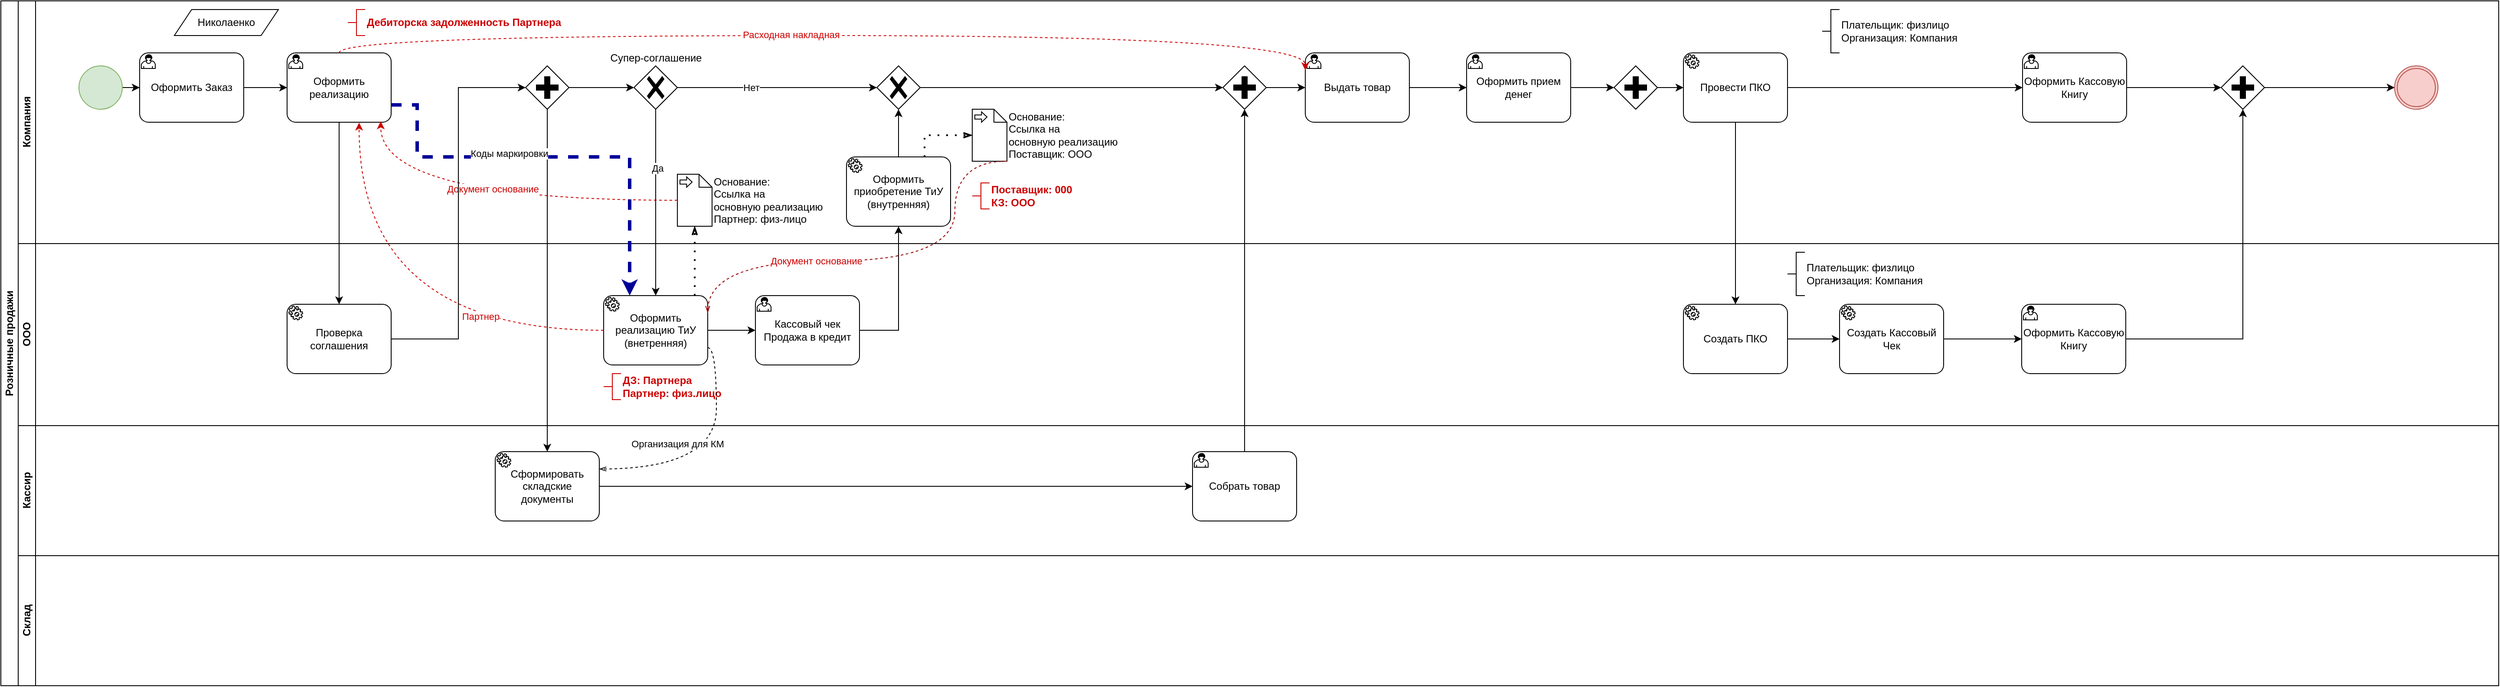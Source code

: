 <mxfile version="24.7.12">
  <diagram name="Страница — 1" id="4P8_rUu-G-m6z2NQTWGp">
    <mxGraphModel dx="1319" dy="554" grid="1" gridSize="10" guides="1" tooltips="1" connect="1" arrows="1" fold="1" page="1" pageScale="1" pageWidth="827" pageHeight="1169" math="0" shadow="0">
      <root>
        <mxCell id="0" />
        <mxCell id="1" parent="0" />
        <mxCell id="av1IkThcP_lg_gZK5dA2-1" value="Розничные продажи" style="swimlane;html=1;childLayout=stackLayout;resizeParent=1;resizeParentMax=0;horizontal=0;startSize=20;horizontalStack=0;whiteSpace=wrap;" vertex="1" parent="1">
          <mxGeometry x="30" y="130" width="2880" height="790" as="geometry" />
        </mxCell>
        <mxCell id="av1IkThcP_lg_gZK5dA2-2" value="Компания" style="swimlane;html=1;startSize=20;horizontal=0;" vertex="1" parent="av1IkThcP_lg_gZK5dA2-1">
          <mxGeometry x="20" width="2860" height="280" as="geometry" />
        </mxCell>
        <mxCell id="av1IkThcP_lg_gZK5dA2-3" style="edgeStyle=orthogonalEdgeStyle;rounded=0;orthogonalLoop=1;jettySize=auto;html=1;" edge="1" parent="av1IkThcP_lg_gZK5dA2-2" source="av1IkThcP_lg_gZK5dA2-4" target="av1IkThcP_lg_gZK5dA2-9">
          <mxGeometry relative="1" as="geometry" />
        </mxCell>
        <mxCell id="av1IkThcP_lg_gZK5dA2-4" value="" style="points=[[0.145,0.145,0],[0.5,0,0],[0.855,0.145,0],[1,0.5,0],[0.855,0.855,0],[0.5,1,0],[0.145,0.855,0],[0,0.5,0]];shape=mxgraph.bpmn.event;html=1;verticalLabelPosition=bottom;labelBackgroundColor=#ffffff;verticalAlign=top;align=center;perimeter=ellipsePerimeter;outlineConnect=0;aspect=fixed;outline=standard;symbol=general;fillColor=#d5e8d4;strokeColor=#82b366;" vertex="1" parent="av1IkThcP_lg_gZK5dA2-2">
          <mxGeometry x="70" y="75" width="50" height="50" as="geometry" />
        </mxCell>
        <mxCell id="av1IkThcP_lg_gZK5dA2-5" style="edgeStyle=orthogonalEdgeStyle;rounded=0;orthogonalLoop=1;jettySize=auto;html=1;entryX=0;entryY=0.5;entryDx=0;entryDy=0;entryPerimeter=0;" edge="1" parent="av1IkThcP_lg_gZK5dA2-2" source="av1IkThcP_lg_gZK5dA2-7" target="av1IkThcP_lg_gZK5dA2-12">
          <mxGeometry relative="1" as="geometry">
            <mxPoint x="745" y="100" as="targetPoint" />
          </mxGeometry>
        </mxCell>
        <mxCell id="av1IkThcP_lg_gZK5dA2-6" value="&lt;div&gt;Нет&lt;/div&gt;" style="edgeLabel;html=1;align=center;verticalAlign=middle;resizable=0;points=[];" vertex="1" connectable="0" parent="av1IkThcP_lg_gZK5dA2-5">
          <mxGeometry x="-0.26" relative="1" as="geometry">
            <mxPoint as="offset" />
          </mxGeometry>
        </mxCell>
        <mxCell id="av1IkThcP_lg_gZK5dA2-7" value="Супер-соглашение" style="points=[[0.25,0.25,0],[0.5,0,0],[0.75,0.25,0],[1,0.5,0],[0.75,0.75,0],[0.5,1,0],[0.25,0.75,0],[0,0.5,0]];shape=mxgraph.bpmn.gateway2;html=1;verticalLabelPosition=top;labelBackgroundColor=#ffffff;verticalAlign=bottom;align=center;perimeter=rhombusPerimeter;outlineConnect=0;outline=none;symbol=none;gwType=exclusive;labelPosition=center;" vertex="1" parent="av1IkThcP_lg_gZK5dA2-2">
          <mxGeometry x="710" y="75" width="50" height="50" as="geometry" />
        </mxCell>
        <mxCell id="av1IkThcP_lg_gZK5dA2-8" value="" style="edgeStyle=orthogonalEdgeStyle;rounded=0;orthogonalLoop=1;jettySize=auto;html=1;" edge="1" parent="av1IkThcP_lg_gZK5dA2-2" source="av1IkThcP_lg_gZK5dA2-9" target="av1IkThcP_lg_gZK5dA2-11">
          <mxGeometry relative="1" as="geometry" />
        </mxCell>
        <mxCell id="av1IkThcP_lg_gZK5dA2-9" value="&lt;span style=&quot;background-color: rgb(255, 255, 255);&quot;&gt;Оформить Заказ&lt;/span&gt;" style="points=[[0.25,0,0],[0.5,0,0],[0.75,0,0],[1,0.25,0],[1,0.5,0],[1,0.75,0],[0.75,1,0],[0.5,1,0],[0.25,1,0],[0,0.75,0],[0,0.5,0],[0,0.25,0]];shape=mxgraph.bpmn.task;whiteSpace=wrap;rectStyle=rounded;size=10;html=1;container=1;expand=0;collapsible=0;taskMarker=user;" vertex="1" parent="av1IkThcP_lg_gZK5dA2-2">
          <mxGeometry x="140" y="60" width="120" height="80" as="geometry" />
        </mxCell>
        <mxCell id="av1IkThcP_lg_gZK5dA2-10" style="edgeStyle=orthogonalEdgeStyle;rounded=0;orthogonalLoop=1;jettySize=auto;html=1;" edge="1" parent="av1IkThcP_lg_gZK5dA2-2" source="av1IkThcP_lg_gZK5dA2-13" target="av1IkThcP_lg_gZK5dA2-7">
          <mxGeometry relative="1" as="geometry" />
        </mxCell>
        <mxCell id="av1IkThcP_lg_gZK5dA2-11" value="&lt;span style=&quot;background-color: rgb(255, 255, 255);&quot;&gt;Оформить реализацию&lt;/span&gt;" style="points=[[0.25,0,0],[0.5,0,0],[0.75,0,0],[1,0.25,0],[1,0.5,0],[1,0.75,0],[0.75,1,0],[0.5,1,0],[0.25,1,0],[0,0.75,0],[0,0.5,0],[0,0.25,0]];shape=mxgraph.bpmn.task;whiteSpace=wrap;rectStyle=rounded;size=10;html=1;container=1;expand=0;collapsible=0;taskMarker=user;" vertex="1" parent="av1IkThcP_lg_gZK5dA2-2">
          <mxGeometry x="310" y="60" width="120" height="80" as="geometry" />
        </mxCell>
        <mxCell id="av1IkThcP_lg_gZK5dA2-12" value="" style="points=[[0.25,0.25,0],[0.5,0,0],[0.75,0.25,0],[1,0.5,0],[0.75,0.75,0],[0.5,1,0],[0.25,0.75,0],[0,0.5,0]];shape=mxgraph.bpmn.gateway2;html=1;verticalLabelPosition=bottom;labelBackgroundColor=#ffffff;verticalAlign=top;align=center;perimeter=rhombusPerimeter;outlineConnect=0;outline=none;symbol=none;gwType=exclusive;" vertex="1" parent="av1IkThcP_lg_gZK5dA2-2">
          <mxGeometry x="990" y="75" width="50" height="50" as="geometry" />
        </mxCell>
        <mxCell id="av1IkThcP_lg_gZK5dA2-13" value="" style="points=[[0.25,0.25,0],[0.5,0,0],[0.75,0.25,0],[1,0.5,0],[0.75,0.75,0],[0.5,1,0],[0.25,0.75,0],[0,0.5,0]];shape=mxgraph.bpmn.gateway2;html=1;verticalLabelPosition=bottom;labelBackgroundColor=#ffffff;verticalAlign=top;align=center;perimeter=rhombusPerimeter;outlineConnect=0;outline=none;symbol=none;gwType=parallel;" vertex="1" parent="av1IkThcP_lg_gZK5dA2-2">
          <mxGeometry x="585" y="75" width="50" height="50" as="geometry" />
        </mxCell>
        <mxCell id="av1IkThcP_lg_gZK5dA2-14" value="" style="edgeStyle=orthogonalEdgeStyle;rounded=0;orthogonalLoop=1;jettySize=auto;html=1;entryX=0;entryY=0.5;entryDx=0;entryDy=0;entryPerimeter=0;" edge="1" parent="av1IkThcP_lg_gZK5dA2-2" source="av1IkThcP_lg_gZK5dA2-12" target="av1IkThcP_lg_gZK5dA2-15">
          <mxGeometry relative="1" as="geometry">
            <mxPoint x="1105" y="220" as="sourcePoint" />
            <mxPoint x="1130" y="100" as="targetPoint" />
          </mxGeometry>
        </mxCell>
        <mxCell id="av1IkThcP_lg_gZK5dA2-15" value="" style="points=[[0.25,0.25,0],[0.5,0,0],[0.75,0.25,0],[1,0.5,0],[0.75,0.75,0],[0.5,1,0],[0.25,0.75,0],[0,0.5,0]];shape=mxgraph.bpmn.gateway2;html=1;verticalLabelPosition=bottom;labelBackgroundColor=#ffffff;verticalAlign=top;align=center;perimeter=rhombusPerimeter;outlineConnect=0;outline=none;symbol=none;gwType=parallel;" vertex="1" parent="av1IkThcP_lg_gZK5dA2-2">
          <mxGeometry x="1389" y="75" width="50" height="50" as="geometry" />
        </mxCell>
        <mxCell id="av1IkThcP_lg_gZK5dA2-16" value="Выдать товар" style="points=[[0.25,0,0],[0.5,0,0],[0.75,0,0],[1,0.25,0],[1,0.5,0],[1,0.75,0],[0.75,1,0],[0.5,1,0],[0.25,1,0],[0,0.75,0],[0,0.5,0],[0,0.25,0]];shape=mxgraph.bpmn.task;whiteSpace=wrap;rectStyle=rounded;size=10;html=1;container=1;expand=0;collapsible=0;taskMarker=user;" vertex="1" parent="av1IkThcP_lg_gZK5dA2-2">
          <mxGeometry x="1484" y="60" width="120" height="80" as="geometry" />
        </mxCell>
        <mxCell id="av1IkThcP_lg_gZK5dA2-17" value="" style="points=[[0.145,0.145,0],[0.5,0,0],[0.855,0.145,0],[1,0.5,0],[0.855,0.855,0],[0.5,1,0],[0.145,0.855,0],[0,0.5,0]];shape=mxgraph.bpmn.event;html=1;verticalLabelPosition=bottom;labelBackgroundColor=#ffffff;verticalAlign=top;align=center;perimeter=ellipsePerimeter;outlineConnect=0;aspect=fixed;outline=throwing;symbol=general;fillColor=#f8cecc;strokeColor=#b85450;" vertex="1" parent="av1IkThcP_lg_gZK5dA2-2">
          <mxGeometry x="2740" y="75" width="50" height="50" as="geometry" />
        </mxCell>
        <mxCell id="av1IkThcP_lg_gZK5dA2-18" style="edgeStyle=orthogonalEdgeStyle;rounded=0;orthogonalLoop=1;jettySize=auto;html=1;entryX=0;entryY=0.5;entryDx=0;entryDy=0;entryPerimeter=0;" edge="1" parent="av1IkThcP_lg_gZK5dA2-2" source="av1IkThcP_lg_gZK5dA2-16" target="av1IkThcP_lg_gZK5dA2-32">
          <mxGeometry relative="1" as="geometry" />
        </mxCell>
        <mxCell id="av1IkThcP_lg_gZK5dA2-19" value="Николаенко" style="shape=parallelogram;perimeter=parallelogramPerimeter;whiteSpace=wrap;html=1;fixedSize=1;" vertex="1" parent="av1IkThcP_lg_gZK5dA2-2">
          <mxGeometry x="180" y="10" width="120" height="30" as="geometry" />
        </mxCell>
        <mxCell id="av1IkThcP_lg_gZK5dA2-20" value="Основание:&lt;div&gt;Ссылка на&amp;nbsp;&lt;/div&gt;&lt;div&gt;основную реализацию&amp;nbsp;&lt;/div&gt;&lt;div&gt;Партнер: физ-лицо&lt;/div&gt;" style="shape=mxgraph.bpmn.data;labelPosition=right;verticalLabelPosition=middle;align=left;verticalAlign=middle;size=15;html=1;bpmnTransferType=input;" vertex="1" parent="av1IkThcP_lg_gZK5dA2-2">
          <mxGeometry x="760" y="200" width="40" height="60" as="geometry" />
        </mxCell>
        <mxCell id="av1IkThcP_lg_gZK5dA2-21" value="Основание:&lt;div&gt;Ссылка на&amp;nbsp;&lt;/div&gt;&lt;div&gt;основную реализацию&amp;nbsp;&lt;/div&gt;&lt;div&gt;Поставщик: ООО&lt;/div&gt;" style="shape=mxgraph.bpmn.data;labelPosition=right;verticalLabelPosition=middle;align=left;verticalAlign=middle;size=15;html=1;bpmnTransferType=input;" vertex="1" parent="av1IkThcP_lg_gZK5dA2-2">
          <mxGeometry x="1100" y="125" width="40" height="60" as="geometry" />
        </mxCell>
        <mxCell id="av1IkThcP_lg_gZK5dA2-22" style="edgeStyle=orthogonalEdgeStyle;rounded=0;orthogonalLoop=1;jettySize=auto;html=1;entryX=0.9;entryY=0.988;entryDx=0;entryDy=0;entryPerimeter=0;fontColor=#FF0000;strokeColor=#CC0000;strokeWidth=1;curved=1;dashed=1;" edge="1" parent="av1IkThcP_lg_gZK5dA2-2" source="av1IkThcP_lg_gZK5dA2-20" target="av1IkThcP_lg_gZK5dA2-11">
          <mxGeometry relative="1" as="geometry" />
        </mxCell>
        <mxCell id="av1IkThcP_lg_gZK5dA2-65" value="&lt;font color=&quot;#cc0000&quot;&gt;Документ основание&lt;/font&gt;" style="edgeLabel;html=1;align=center;verticalAlign=middle;resizable=0;points=[];" vertex="1" connectable="0" parent="av1IkThcP_lg_gZK5dA2-22">
          <mxGeometry x="-0.017" y="-13" relative="1" as="geometry">
            <mxPoint as="offset" />
          </mxGeometry>
        </mxCell>
        <mxCell id="av1IkThcP_lg_gZK5dA2-58" value="&lt;font color=&quot;#cc0000&quot;&gt;&lt;b&gt;Дебиторска задолженность Партнера&lt;/b&gt;&lt;/font&gt;" style="html=1;shape=mxgraph.flowchart.annotation_2;align=left;labelPosition=right;strokeColor=#CC0000;" vertex="1" parent="av1IkThcP_lg_gZK5dA2-2">
          <mxGeometry x="380" y="10" width="20" height="30" as="geometry" />
        </mxCell>
        <mxCell id="av1IkThcP_lg_gZK5dA2-27" value="Оформить приобретение ТиУ (внутренняя)" style="points=[[0.25,0,0],[0.5,0,0],[0.75,0,0],[1,0.25,0],[1,0.5,0],[1,0.75,0],[0.75,1,0],[0.5,1,0],[0.25,1,0],[0,0.75,0],[0,0.5,0],[0,0.25,0]];shape=mxgraph.bpmn.task;whiteSpace=wrap;rectStyle=rounded;size=10;html=1;container=1;expand=0;collapsible=0;taskMarker=service;" vertex="1" parent="av1IkThcP_lg_gZK5dA2-2">
          <mxGeometry x="955" y="180" width="120" height="80" as="geometry" />
        </mxCell>
        <mxCell id="av1IkThcP_lg_gZK5dA2-35" style="edgeStyle=orthogonalEdgeStyle;rounded=0;orthogonalLoop=1;jettySize=auto;html=1;entryX=0.5;entryY=1;entryDx=0;entryDy=0;entryPerimeter=0;" edge="1" parent="av1IkThcP_lg_gZK5dA2-2" source="av1IkThcP_lg_gZK5dA2-27" target="av1IkThcP_lg_gZK5dA2-12">
          <mxGeometry relative="1" as="geometry" />
        </mxCell>
        <mxCell id="av1IkThcP_lg_gZK5dA2-51" value="" style="edgeStyle=elbowEdgeStyle;fontSize=12;html=1;endFill=0;startFill=0;endSize=6;startSize=6;dashed=1;dashPattern=1 4;endArrow=openThin;startArrow=none;rounded=0;exitX=0.75;exitY=0;exitDx=0;exitDy=0;exitPerimeter=0;entryX=0;entryY=0.5;entryDx=0;entryDy=0;entryPerimeter=0;strokeWidth=2;" edge="1" parent="av1IkThcP_lg_gZK5dA2-2" source="av1IkThcP_lg_gZK5dA2-27" target="av1IkThcP_lg_gZK5dA2-21">
          <mxGeometry width="160" relative="1" as="geometry">
            <mxPoint x="1080" y="320" as="sourcePoint" />
            <mxPoint x="1240" y="320" as="targetPoint" />
            <Array as="points">
              <mxPoint x="1045" y="160" />
            </Array>
          </mxGeometry>
        </mxCell>
        <mxCell id="av1IkThcP_lg_gZK5dA2-61" value="&lt;div&gt;&lt;font color=&quot;#cc0000&quot;&gt;&lt;b&gt;Поставщик: 000&lt;/b&gt;&lt;/font&gt;&lt;/div&gt;&lt;font color=&quot;#cc0000&quot;&gt;&lt;b&gt;КЗ: ООО&lt;/b&gt;&lt;/font&gt;" style="html=1;shape=mxgraph.flowchart.annotation_2;align=left;labelPosition=right;strokeColor=#CC0000;" vertex="1" parent="av1IkThcP_lg_gZK5dA2-2">
          <mxGeometry x="1100" y="210" width="20" height="30" as="geometry" />
        </mxCell>
        <mxCell id="av1IkThcP_lg_gZK5dA2-74" style="edgeStyle=orthogonalEdgeStyle;rounded=0;orthogonalLoop=1;jettySize=auto;html=1;" edge="1" parent="av1IkThcP_lg_gZK5dA2-2" source="av1IkThcP_lg_gZK5dA2-32" target="av1IkThcP_lg_gZK5dA2-73">
          <mxGeometry relative="1" as="geometry" />
        </mxCell>
        <mxCell id="av1IkThcP_lg_gZK5dA2-32" value="Оформить прием денег" style="points=[[0.25,0,0],[0.5,0,0],[0.75,0,0],[1,0.25,0],[1,0.5,0],[1,0.75,0],[0.75,1,0],[0.5,1,0],[0.25,1,0],[0,0.75,0],[0,0.5,0],[0,0.25,0]];shape=mxgraph.bpmn.task;whiteSpace=wrap;rectStyle=rounded;size=10;html=1;container=1;expand=0;collapsible=0;taskMarker=user;" vertex="1" parent="av1IkThcP_lg_gZK5dA2-2">
          <mxGeometry x="1670" y="60" width="120" height="80" as="geometry" />
        </mxCell>
        <mxCell id="av1IkThcP_lg_gZK5dA2-68" style="edgeStyle=orthogonalEdgeStyle;rounded=0;orthogonalLoop=1;jettySize=auto;html=1;entryX=0;entryY=0.5;entryDx=0;entryDy=0;entryPerimeter=0;" edge="1" parent="av1IkThcP_lg_gZK5dA2-2" source="av1IkThcP_lg_gZK5dA2-15" target="av1IkThcP_lg_gZK5dA2-16">
          <mxGeometry relative="1" as="geometry" />
        </mxCell>
        <mxCell id="av1IkThcP_lg_gZK5dA2-70" style="edgeStyle=orthogonalEdgeStyle;rounded=0;orthogonalLoop=1;jettySize=auto;html=1;entryX=0;entryY=0.25;entryDx=0;entryDy=0;entryPerimeter=0;curved=1;dashed=1;strokeColor=#CC0000;" edge="1" parent="av1IkThcP_lg_gZK5dA2-2" source="av1IkThcP_lg_gZK5dA2-11" target="av1IkThcP_lg_gZK5dA2-16">
          <mxGeometry relative="1" as="geometry">
            <Array as="points">
              <mxPoint x="370" y="40" />
              <mxPoint x="1484" y="40" />
            </Array>
          </mxGeometry>
        </mxCell>
        <mxCell id="av1IkThcP_lg_gZK5dA2-71" value="&lt;font color=&quot;#cc0000&quot;&gt;Расходная накладная&lt;/font&gt;" style="edgeLabel;html=1;align=center;verticalAlign=middle;resizable=0;points=[];" vertex="1" connectable="0" parent="av1IkThcP_lg_gZK5dA2-70">
          <mxGeometry x="-0.078" y="1" relative="1" as="geometry">
            <mxPoint as="offset" />
          </mxGeometry>
        </mxCell>
        <mxCell id="av1IkThcP_lg_gZK5dA2-78" style="edgeStyle=orthogonalEdgeStyle;rounded=0;orthogonalLoop=1;jettySize=auto;html=1;" edge="1" parent="av1IkThcP_lg_gZK5dA2-2" source="av1IkThcP_lg_gZK5dA2-73" target="av1IkThcP_lg_gZK5dA2-75">
          <mxGeometry relative="1" as="geometry" />
        </mxCell>
        <mxCell id="av1IkThcP_lg_gZK5dA2-73" value="" style="points=[[0.25,0.25,0],[0.5,0,0],[0.75,0.25,0],[1,0.5,0],[0.75,0.75,0],[0.5,1,0],[0.25,0.75,0],[0,0.5,0]];shape=mxgraph.bpmn.gateway2;html=1;verticalLabelPosition=bottom;labelBackgroundColor=#ffffff;verticalAlign=top;align=center;perimeter=rhombusPerimeter;outlineConnect=0;outline=none;symbol=none;gwType=parallel;" vertex="1" parent="av1IkThcP_lg_gZK5dA2-2">
          <mxGeometry x="1840" y="75" width="50" height="50" as="geometry" />
        </mxCell>
        <mxCell id="av1IkThcP_lg_gZK5dA2-75" value="Провести ПКО" style="points=[[0.25,0,0],[0.5,0,0],[0.75,0,0],[1,0.25,0],[1,0.5,0],[1,0.75,0],[0.75,1,0],[0.5,1,0],[0.25,1,0],[0,0.75,0],[0,0.5,0],[0,0.25,0]];shape=mxgraph.bpmn.task;whiteSpace=wrap;rectStyle=rounded;size=10;html=1;container=1;expand=0;collapsible=0;taskMarker=service;" vertex="1" parent="av1IkThcP_lg_gZK5dA2-2">
          <mxGeometry x="1920" y="60" width="120" height="80" as="geometry" />
        </mxCell>
        <mxCell id="av1IkThcP_lg_gZK5dA2-81" value="" style="points=[[0.25,0.25,0],[0.5,0,0],[0.75,0.25,0],[1,0.5,0],[0.75,0.75,0],[0.5,1,0],[0.25,0.75,0],[0,0.5,0]];shape=mxgraph.bpmn.gateway2;html=1;verticalLabelPosition=bottom;labelBackgroundColor=#ffffff;verticalAlign=top;align=center;perimeter=rhombusPerimeter;outlineConnect=0;outline=none;symbol=none;gwType=parallel;" vertex="1" parent="av1IkThcP_lg_gZK5dA2-2">
          <mxGeometry x="2540" y="75" width="50" height="50" as="geometry" />
        </mxCell>
        <mxCell id="av1IkThcP_lg_gZK5dA2-86" value="Оформить Кассовую Книгу" style="points=[[0.25,0,0],[0.5,0,0],[0.75,0,0],[1,0.25,0],[1,0.5,0],[1,0.75,0],[0.75,1,0],[0.5,1,0],[0.25,1,0],[0,0.75,0],[0,0.5,0],[0,0.25,0]];shape=mxgraph.bpmn.task;whiteSpace=wrap;rectStyle=rounded;size=10;html=1;container=1;expand=0;collapsible=0;taskMarker=user;" vertex="1" parent="av1IkThcP_lg_gZK5dA2-2">
          <mxGeometry x="2311" y="60" width="120" height="80" as="geometry" />
        </mxCell>
        <mxCell id="av1IkThcP_lg_gZK5dA2-87" style="edgeStyle=orthogonalEdgeStyle;rounded=0;orthogonalLoop=1;jettySize=auto;html=1;entryX=0;entryY=0.5;entryDx=0;entryDy=0;entryPerimeter=0;" edge="1" parent="av1IkThcP_lg_gZK5dA2-2" source="av1IkThcP_lg_gZK5dA2-75" target="av1IkThcP_lg_gZK5dA2-86">
          <mxGeometry relative="1" as="geometry" />
        </mxCell>
        <mxCell id="av1IkThcP_lg_gZK5dA2-88" style="edgeStyle=orthogonalEdgeStyle;rounded=0;orthogonalLoop=1;jettySize=auto;html=1;entryX=0;entryY=0.5;entryDx=0;entryDy=0;entryPerimeter=0;" edge="1" parent="av1IkThcP_lg_gZK5dA2-2" source="av1IkThcP_lg_gZK5dA2-86" target="av1IkThcP_lg_gZK5dA2-81">
          <mxGeometry relative="1" as="geometry" />
        </mxCell>
        <mxCell id="av1IkThcP_lg_gZK5dA2-89" style="edgeStyle=orthogonalEdgeStyle;rounded=0;orthogonalLoop=1;jettySize=auto;html=1;entryX=0;entryY=0.5;entryDx=0;entryDy=0;entryPerimeter=0;" edge="1" parent="av1IkThcP_lg_gZK5dA2-2" source="av1IkThcP_lg_gZK5dA2-81" target="av1IkThcP_lg_gZK5dA2-17">
          <mxGeometry relative="1" as="geometry" />
        </mxCell>
        <mxCell id="av1IkThcP_lg_gZK5dA2-90" value="Плательщик: физлицо&lt;div&gt;Организация: Компания&lt;/div&gt;" style="html=1;shape=mxgraph.flowchart.annotation_2;align=left;labelPosition=right;" vertex="1" parent="av1IkThcP_lg_gZK5dA2-2">
          <mxGeometry x="2080" y="10" width="20" height="50" as="geometry" />
        </mxCell>
        <mxCell id="av1IkThcP_lg_gZK5dA2-23" value="ООО" style="swimlane;html=1;startSize=20;horizontal=0;" vertex="1" parent="av1IkThcP_lg_gZK5dA2-1">
          <mxGeometry x="20" y="280" width="2860" height="210" as="geometry">
            <mxRectangle x="20" y="240" width="1020" height="30" as="alternateBounds" />
          </mxGeometry>
        </mxCell>
        <mxCell id="av1IkThcP_lg_gZK5dA2-25" value="Оформить реализацию ТиУ (внетренняя)" style="points=[[0.25,0,0],[0.5,0,0],[0.75,0,0],[1,0.25,0],[1,0.5,0],[1,0.75,0],[0.75,1,0],[0.5,1,0],[0.25,1,0],[0,0.75,0],[0,0.5,0],[0,0.25,0]];shape=mxgraph.bpmn.task;whiteSpace=wrap;rectStyle=rounded;size=10;html=1;container=1;expand=0;collapsible=0;taskMarker=service;" vertex="1" parent="av1IkThcP_lg_gZK5dA2-23">
          <mxGeometry x="675" y="60" width="120" height="80" as="geometry" />
        </mxCell>
        <mxCell id="av1IkThcP_lg_gZK5dA2-26" value="" style="edgeStyle=elbowEdgeStyle;fontSize=12;html=1;endFill=0;startFill=0;endSize=6;startSize=6;dashed=1;dashPattern=1 4;endArrow=openThin;startArrow=none;rounded=0;entryX=0.5;entryY=1;entryDx=0;entryDy=0;entryPerimeter=0;strokeWidth=2;" edge="1" parent="av1IkThcP_lg_gZK5dA2-25" target="av1IkThcP_lg_gZK5dA2-20">
          <mxGeometry width="160" relative="1" as="geometry">
            <mxPoint x="105" as="sourcePoint" />
            <mxPoint x="265" as="targetPoint" />
            <Array as="points" />
          </mxGeometry>
        </mxCell>
        <mxCell id="av1IkThcP_lg_gZK5dA2-28" value="Проверка соглашения" style="points=[[0.25,0,0],[0.5,0,0],[0.75,0,0],[1,0.25,0],[1,0.5,0],[1,0.75,0],[0.75,1,0],[0.5,1,0],[0.25,1,0],[0,0.75,0],[0,0.5,0],[0,0.25,0]];shape=mxgraph.bpmn.task;whiteSpace=wrap;rectStyle=rounded;size=10;html=1;container=1;expand=0;collapsible=0;taskMarker=service;" vertex="1" parent="av1IkThcP_lg_gZK5dA2-23">
          <mxGeometry x="310" y="70" width="120" height="80" as="geometry" />
        </mxCell>
        <mxCell id="av1IkThcP_lg_gZK5dA2-59" value="&lt;font color=&quot;#cc0000&quot;&gt;&lt;b&gt;ДЗ: Партнера&lt;/b&gt;&lt;/font&gt;&lt;div&gt;&lt;font color=&quot;#cc0000&quot;&gt;&lt;b&gt;Партнер: физ.лицо&lt;/b&gt;&lt;/font&gt;&lt;/div&gt;" style="html=1;shape=mxgraph.flowchart.annotation_2;align=left;labelPosition=right;strokeColor=#CC0000;" vertex="1" parent="av1IkThcP_lg_gZK5dA2-23">
          <mxGeometry x="675" y="150" width="20" height="30" as="geometry" />
        </mxCell>
        <mxCell id="av1IkThcP_lg_gZK5dA2-76" value="Создать ПКО" style="points=[[0.25,0,0],[0.5,0,0],[0.75,0,0],[1,0.25,0],[1,0.5,0],[1,0.75,0],[0.75,1,0],[0.5,1,0],[0.25,1,0],[0,0.75,0],[0,0.5,0],[0,0.25,0]];shape=mxgraph.bpmn.task;whiteSpace=wrap;rectStyle=rounded;size=10;html=1;container=1;expand=0;collapsible=0;taskMarker=service;" vertex="1" parent="av1IkThcP_lg_gZK5dA2-23">
          <mxGeometry x="1920" y="70" width="120" height="80" as="geometry" />
        </mxCell>
        <mxCell id="av1IkThcP_lg_gZK5dA2-77" value="Создать Кассовый Чек" style="points=[[0.25,0,0],[0.5,0,0],[0.75,0,0],[1,0.25,0],[1,0.5,0],[1,0.75,0],[0.75,1,0],[0.5,1,0],[0.25,1,0],[0,0.75,0],[0,0.5,0],[0,0.25,0]];shape=mxgraph.bpmn.task;whiteSpace=wrap;rectStyle=rounded;size=10;html=1;container=1;expand=0;collapsible=0;taskMarker=service;" vertex="1" parent="av1IkThcP_lg_gZK5dA2-23">
          <mxGeometry x="2100" y="70" width="120" height="80" as="geometry" />
        </mxCell>
        <mxCell id="av1IkThcP_lg_gZK5dA2-80" style="edgeStyle=orthogonalEdgeStyle;rounded=0;orthogonalLoop=1;jettySize=auto;html=1;entryX=0;entryY=0.5;entryDx=0;entryDy=0;entryPerimeter=0;" edge="1" parent="av1IkThcP_lg_gZK5dA2-23" source="av1IkThcP_lg_gZK5dA2-76" target="av1IkThcP_lg_gZK5dA2-77">
          <mxGeometry relative="1" as="geometry" />
        </mxCell>
        <mxCell id="av1IkThcP_lg_gZK5dA2-83" value="Оформить Кассовую Книгу" style="points=[[0.25,0,0],[0.5,0,0],[0.75,0,0],[1,0.25,0],[1,0.5,0],[1,0.75,0],[0.75,1,0],[0.5,1,0],[0.25,1,0],[0,0.75,0],[0,0.5,0],[0,0.25,0]];shape=mxgraph.bpmn.task;whiteSpace=wrap;rectStyle=rounded;size=10;html=1;container=1;expand=0;collapsible=0;taskMarker=user;" vertex="1" parent="av1IkThcP_lg_gZK5dA2-23">
          <mxGeometry x="2310" y="70" width="120" height="80" as="geometry" />
        </mxCell>
        <mxCell id="av1IkThcP_lg_gZK5dA2-84" style="edgeStyle=orthogonalEdgeStyle;rounded=0;orthogonalLoop=1;jettySize=auto;html=1;entryX=0;entryY=0.5;entryDx=0;entryDy=0;entryPerimeter=0;" edge="1" parent="av1IkThcP_lg_gZK5dA2-23" source="av1IkThcP_lg_gZK5dA2-77" target="av1IkThcP_lg_gZK5dA2-83">
          <mxGeometry relative="1" as="geometry" />
        </mxCell>
        <mxCell id="av1IkThcP_lg_gZK5dA2-91" value="Плательщик: физлицо&lt;div&gt;Организация: Компания&lt;/div&gt;" style="html=1;shape=mxgraph.flowchart.annotation_2;align=left;labelPosition=right;" vertex="1" parent="av1IkThcP_lg_gZK5dA2-23">
          <mxGeometry x="2040" y="10" width="20" height="50" as="geometry" />
        </mxCell>
        <mxCell id="av1IkThcP_lg_gZK5dA2-92" value="Кассовый чек&lt;div&gt;Продажа в кредит&lt;/div&gt;" style="points=[[0.25,0,0],[0.5,0,0],[0.75,0,0],[1,0.25,0],[1,0.5,0],[1,0.75,0],[0.75,1,0],[0.5,1,0],[0.25,1,0],[0,0.75,0],[0,0.5,0],[0,0.25,0]];shape=mxgraph.bpmn.task;whiteSpace=wrap;rectStyle=rounded;size=10;html=1;container=1;expand=0;collapsible=0;taskMarker=user;" vertex="1" parent="av1IkThcP_lg_gZK5dA2-23">
          <mxGeometry x="850" y="60" width="120" height="80" as="geometry" />
        </mxCell>
        <mxCell id="av1IkThcP_lg_gZK5dA2-93" style="edgeStyle=orthogonalEdgeStyle;rounded=0;orthogonalLoop=1;jettySize=auto;html=1;entryX=0;entryY=0.5;entryDx=0;entryDy=0;entryPerimeter=0;" edge="1" parent="av1IkThcP_lg_gZK5dA2-23" source="av1IkThcP_lg_gZK5dA2-25" target="av1IkThcP_lg_gZK5dA2-92">
          <mxGeometry relative="1" as="geometry" />
        </mxCell>
        <mxCell id="av1IkThcP_lg_gZK5dA2-31" value="Кассир" style="swimlane;html=1;startSize=20;horizontal=0;" vertex="1" parent="av1IkThcP_lg_gZK5dA2-1">
          <mxGeometry x="20" y="490" width="2860" height="150" as="geometry">
            <mxRectangle x="20" y="240" width="1020" height="30" as="alternateBounds" />
          </mxGeometry>
        </mxCell>
        <mxCell id="av1IkThcP_lg_gZK5dA2-38" value="Сформировать складские документы" style="points=[[0.25,0,0],[0.5,0,0],[0.75,0,0],[1,0.25,0],[1,0.5,0],[1,0.75,0],[0.75,1,0],[0.5,1,0],[0.25,1,0],[0,0.75,0],[0,0.5,0],[0,0.25,0]];shape=mxgraph.bpmn.task;whiteSpace=wrap;rectStyle=rounded;size=10;html=1;container=1;expand=0;collapsible=0;taskMarker=service;" vertex="1" parent="av1IkThcP_lg_gZK5dA2-31">
          <mxGeometry x="550" y="30" width="120" height="80" as="geometry" />
        </mxCell>
        <mxCell id="av1IkThcP_lg_gZK5dA2-39" value="Собрать товар" style="points=[[0.25,0,0],[0.5,0,0],[0.75,0,0],[1,0.25,0],[1,0.5,0],[1,0.75,0],[0.75,1,0],[0.5,1,0],[0.25,1,0],[0,0.75,0],[0,0.5,0],[0,0.25,0]];shape=mxgraph.bpmn.task;whiteSpace=wrap;rectStyle=rounded;size=10;html=1;container=1;expand=0;collapsible=0;taskMarker=user;" vertex="1" parent="av1IkThcP_lg_gZK5dA2-31">
          <mxGeometry x="1354" y="30" width="120" height="80" as="geometry" />
        </mxCell>
        <mxCell id="av1IkThcP_lg_gZK5dA2-40" style="edgeStyle=orthogonalEdgeStyle;rounded=0;orthogonalLoop=1;jettySize=auto;html=1;entryX=0;entryY=0.5;entryDx=0;entryDy=0;entryPerimeter=0;" edge="1" parent="av1IkThcP_lg_gZK5dA2-31" source="av1IkThcP_lg_gZK5dA2-38" target="av1IkThcP_lg_gZK5dA2-39">
          <mxGeometry relative="1" as="geometry" />
        </mxCell>
        <mxCell id="av1IkThcP_lg_gZK5dA2-33" style="edgeStyle=orthogonalEdgeStyle;rounded=0;orthogonalLoop=1;jettySize=auto;html=1;" edge="1" parent="av1IkThcP_lg_gZK5dA2-1" source="av1IkThcP_lg_gZK5dA2-7" target="av1IkThcP_lg_gZK5dA2-25">
          <mxGeometry relative="1" as="geometry" />
        </mxCell>
        <mxCell id="av1IkThcP_lg_gZK5dA2-34" value="Да" style="edgeLabel;html=1;align=center;verticalAlign=middle;resizable=0;points=[];" vertex="1" connectable="0" parent="av1IkThcP_lg_gZK5dA2-33">
          <mxGeometry x="-0.371" y="2" relative="1" as="geometry">
            <mxPoint as="offset" />
          </mxGeometry>
        </mxCell>
        <mxCell id="av1IkThcP_lg_gZK5dA2-36" style="edgeStyle=orthogonalEdgeStyle;rounded=0;orthogonalLoop=1;jettySize=auto;html=1;entryX=0.5;entryY=0;entryDx=0;entryDy=0;entryPerimeter=0;" edge="1" parent="av1IkThcP_lg_gZK5dA2-1" source="av1IkThcP_lg_gZK5dA2-13" target="av1IkThcP_lg_gZK5dA2-38">
          <mxGeometry relative="1" as="geometry" />
        </mxCell>
        <mxCell id="av1IkThcP_lg_gZK5dA2-37" value="Склад" style="swimlane;html=1;startSize=20;horizontal=0;" vertex="1" parent="av1IkThcP_lg_gZK5dA2-1">
          <mxGeometry x="20" y="640" width="2860" height="150" as="geometry">
            <mxRectangle x="20" y="240" width="1020" height="30" as="alternateBounds" />
          </mxGeometry>
        </mxCell>
        <mxCell id="av1IkThcP_lg_gZK5dA2-41" style="edgeStyle=orthogonalEdgeStyle;rounded=0;orthogonalLoop=1;jettySize=auto;html=1;" edge="1" parent="av1IkThcP_lg_gZK5dA2-1" source="av1IkThcP_lg_gZK5dA2-39" target="av1IkThcP_lg_gZK5dA2-15">
          <mxGeometry relative="1" as="geometry" />
        </mxCell>
        <mxCell id="av1IkThcP_lg_gZK5dA2-44" style="edgeStyle=orthogonalEdgeStyle;rounded=0;orthogonalLoop=1;jettySize=auto;html=1;entryX=0.5;entryY=0;entryDx=0;entryDy=0;entryPerimeter=0;" edge="1" parent="av1IkThcP_lg_gZK5dA2-1" source="av1IkThcP_lg_gZK5dA2-11" target="av1IkThcP_lg_gZK5dA2-28">
          <mxGeometry relative="1" as="geometry" />
        </mxCell>
        <mxCell id="av1IkThcP_lg_gZK5dA2-45" style="edgeStyle=orthogonalEdgeStyle;rounded=0;orthogonalLoop=1;jettySize=auto;html=1;entryX=0;entryY=0.5;entryDx=0;entryDy=0;entryPerimeter=0;" edge="1" parent="av1IkThcP_lg_gZK5dA2-1" source="av1IkThcP_lg_gZK5dA2-28" target="av1IkThcP_lg_gZK5dA2-13">
          <mxGeometry relative="1" as="geometry" />
        </mxCell>
        <mxCell id="av1IkThcP_lg_gZK5dA2-49" style="edgeStyle=orthogonalEdgeStyle;rounded=0;orthogonalLoop=1;jettySize=auto;html=1;entryX=0.25;entryY=0;entryDx=0;entryDy=0;entryPerimeter=0;strokeColor=#000099;strokeWidth=4;dashed=1;exitX=1;exitY=0.75;exitDx=0;exitDy=0;exitPerimeter=0;" edge="1" parent="av1IkThcP_lg_gZK5dA2-1" source="av1IkThcP_lg_gZK5dA2-11" target="av1IkThcP_lg_gZK5dA2-25">
          <mxGeometry relative="1" as="geometry">
            <Array as="points">
              <mxPoint x="480" y="120" />
              <mxPoint x="480" y="180" />
              <mxPoint x="725" y="180" />
            </Array>
          </mxGeometry>
        </mxCell>
        <mxCell id="av1IkThcP_lg_gZK5dA2-95" value="Коды маркировки" style="edgeLabel;html=1;align=center;verticalAlign=middle;resizable=0;points=[];" vertex="1" connectable="0" parent="av1IkThcP_lg_gZK5dA2-49">
          <mxGeometry x="-0.208" y="4" relative="1" as="geometry">
            <mxPoint as="offset" />
          </mxGeometry>
        </mxCell>
        <mxCell id="av1IkThcP_lg_gZK5dA2-50" value="" style="edgeStyle=orthogonalEdgeStyle;fontSize=12;html=1;endFill=0;startFill=0;endSize=6;startSize=6;endArrow=openThin;startArrow=none;rounded=0;exitX=1;exitY=1;exitDx=0;exitDy=0;exitPerimeter=0;entryX=1;entryY=0.25;entryDx=0;entryDy=0;entryPerimeter=0;strokeColor=#990000;strokeWidth=1;curved=1;dashed=1;" edge="1" parent="av1IkThcP_lg_gZK5dA2-1" source="av1IkThcP_lg_gZK5dA2-21" target="av1IkThcP_lg_gZK5dA2-25">
          <mxGeometry width="160" relative="1" as="geometry">
            <mxPoint x="860" y="160" as="sourcePoint" />
            <mxPoint x="1020" y="160" as="targetPoint" />
            <Array as="points">
              <mxPoint x="1100" y="185" />
              <mxPoint x="1100" y="300" />
              <mxPoint x="815" y="300" />
            </Array>
          </mxGeometry>
        </mxCell>
        <mxCell id="av1IkThcP_lg_gZK5dA2-64" value="&lt;font color=&quot;#cc0000&quot;&gt;Документ основание&lt;/font&gt;" style="edgeLabel;html=1;align=center;verticalAlign=middle;resizable=0;points=[];" vertex="1" connectable="0" parent="av1IkThcP_lg_gZK5dA2-50">
          <mxGeometry x="0.62" y="-2" relative="1" as="geometry">
            <mxPoint x="86" y="2" as="offset" />
          </mxGeometry>
        </mxCell>
        <mxCell id="av1IkThcP_lg_gZK5dA2-62" value="" style="edgeStyle=orthogonalEdgeStyle;fontSize=12;html=1;endFill=0;startFill=0;endSize=6;startSize=6;dashed=1;endArrow=openThin;startArrow=none;rounded=0;exitX=1;exitY=0.75;exitDx=0;exitDy=0;exitPerimeter=0;entryX=1;entryY=0.25;entryDx=0;entryDy=0;entryPerimeter=0;curved=1;" edge="1" parent="av1IkThcP_lg_gZK5dA2-1" source="av1IkThcP_lg_gZK5dA2-25" target="av1IkThcP_lg_gZK5dA2-38">
          <mxGeometry width="160" relative="1" as="geometry">
            <mxPoint x="1050" y="440" as="sourcePoint" />
            <mxPoint x="1210" y="440" as="targetPoint" />
          </mxGeometry>
        </mxCell>
        <mxCell id="av1IkThcP_lg_gZK5dA2-63" value="Организация для КМ" style="edgeLabel;html=1;align=center;verticalAlign=middle;resizable=0;points=[];" vertex="1" connectable="0" parent="av1IkThcP_lg_gZK5dA2-62">
          <mxGeometry x="-0.462" y="-58" relative="1" as="geometry">
            <mxPoint x="13" y="44" as="offset" />
          </mxGeometry>
        </mxCell>
        <mxCell id="av1IkThcP_lg_gZK5dA2-66" style="edgeStyle=orthogonalEdgeStyle;rounded=0;orthogonalLoop=1;jettySize=auto;html=1;entryX=0.692;entryY=1.006;entryDx=0;entryDy=0;entryPerimeter=0;curved=1;dashed=1;strokeColor=#CC0000;" edge="1" parent="av1IkThcP_lg_gZK5dA2-1" source="av1IkThcP_lg_gZK5dA2-25" target="av1IkThcP_lg_gZK5dA2-11">
          <mxGeometry relative="1" as="geometry" />
        </mxCell>
        <mxCell id="av1IkThcP_lg_gZK5dA2-67" value="&lt;font color=&quot;#cc0000&quot;&gt;Партнер&lt;/font&gt;" style="edgeLabel;html=1;align=center;verticalAlign=middle;resizable=0;points=[];" vertex="1" connectable="0" parent="av1IkThcP_lg_gZK5dA2-66">
          <mxGeometry x="-0.455" y="-16" relative="1" as="geometry">
            <mxPoint as="offset" />
          </mxGeometry>
        </mxCell>
        <mxCell id="av1IkThcP_lg_gZK5dA2-79" style="edgeStyle=orthogonalEdgeStyle;rounded=0;orthogonalLoop=1;jettySize=auto;html=1;" edge="1" parent="av1IkThcP_lg_gZK5dA2-1" source="av1IkThcP_lg_gZK5dA2-75" target="av1IkThcP_lg_gZK5dA2-76">
          <mxGeometry relative="1" as="geometry" />
        </mxCell>
        <mxCell id="av1IkThcP_lg_gZK5dA2-85" style="edgeStyle=orthogonalEdgeStyle;rounded=0;orthogonalLoop=1;jettySize=auto;html=1;entryX=0.5;entryY=1;entryDx=0;entryDy=0;entryPerimeter=0;" edge="1" parent="av1IkThcP_lg_gZK5dA2-1" source="av1IkThcP_lg_gZK5dA2-83" target="av1IkThcP_lg_gZK5dA2-81">
          <mxGeometry relative="1" as="geometry" />
        </mxCell>
        <mxCell id="av1IkThcP_lg_gZK5dA2-94" style="edgeStyle=orthogonalEdgeStyle;rounded=0;orthogonalLoop=1;jettySize=auto;html=1;exitX=1;exitY=0.5;exitDx=0;exitDy=0;exitPerimeter=0;" edge="1" parent="av1IkThcP_lg_gZK5dA2-1" source="av1IkThcP_lg_gZK5dA2-92" target="av1IkThcP_lg_gZK5dA2-27">
          <mxGeometry relative="1" as="geometry" />
        </mxCell>
      </root>
    </mxGraphModel>
  </diagram>
</mxfile>
